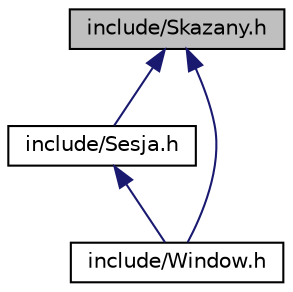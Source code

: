 digraph "include/Skazany.h"
{
 // LATEX_PDF_SIZE
  edge [fontname="Helvetica",fontsize="10",labelfontname="Helvetica",labelfontsize="10"];
  node [fontname="Helvetica",fontsize="10",shape=record];
  Node1 [label="include/Skazany.h",height=0.2,width=0.4,color="black", fillcolor="grey75", style="filled", fontcolor="black",tooltip="Plik zawierajacy strukture reprezentujaca skazanego."];
  Node1 -> Node2 [dir="back",color="midnightblue",fontsize="10",style="solid",fontname="Helvetica"];
  Node2 [label="include/Sesja.h",height=0.2,width=0.4,color="black", fillcolor="white", style="filled",URL="$Sesja_8h.html",tooltip="Plik zawierajacy strukture reprezentujaca sesje."];
  Node2 -> Node3 [dir="back",color="midnightblue",fontsize="10",style="solid",fontname="Helvetica"];
  Node3 [label="include/Window.h",height=0.2,width=0.4,color="black", fillcolor="white", style="filled",URL="$Window_8h.html",tooltip="Plik zawierajacy klase reprezentujaca okno kontekstowe oraz cala logike stojaca za wyswietlanymi tres..."];
  Node1 -> Node3 [dir="back",color="midnightblue",fontsize="10",style="solid",fontname="Helvetica"];
}
